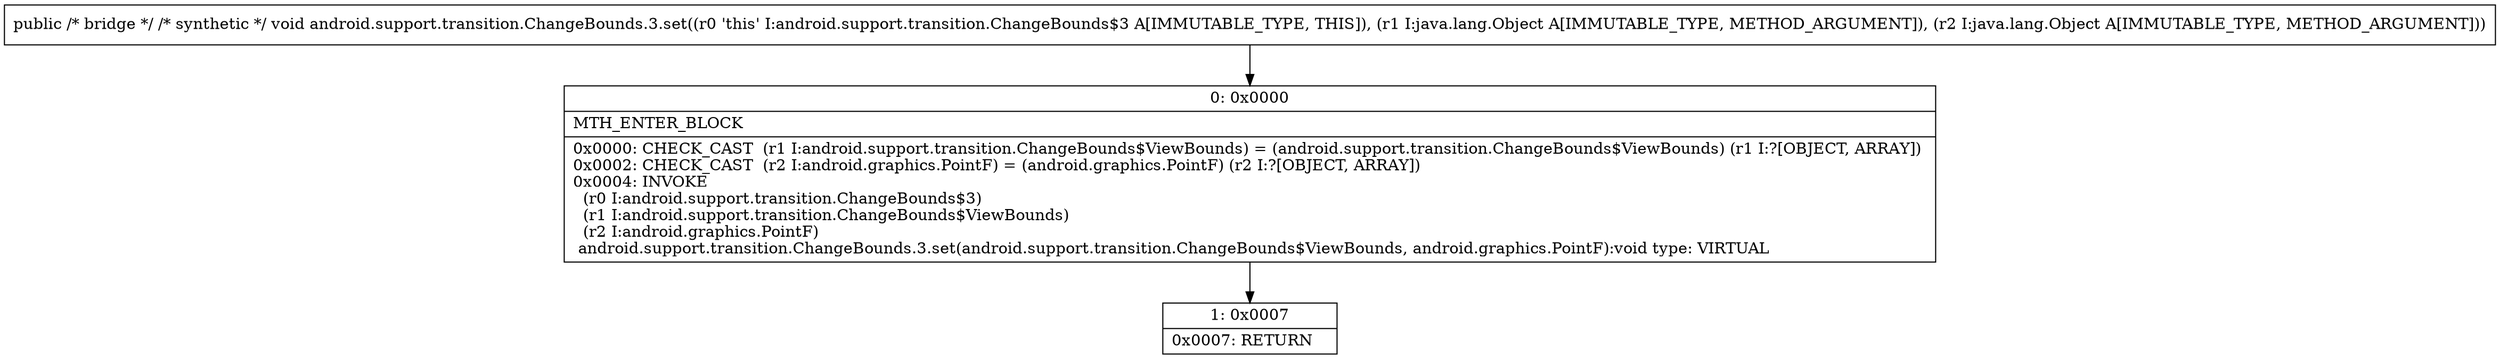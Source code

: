digraph "CFG forandroid.support.transition.ChangeBounds.3.set(Ljava\/lang\/Object;Ljava\/lang\/Object;)V" {
Node_0 [shape=record,label="{0\:\ 0x0000|MTH_ENTER_BLOCK\l|0x0000: CHECK_CAST  (r1 I:android.support.transition.ChangeBounds$ViewBounds) = (android.support.transition.ChangeBounds$ViewBounds) (r1 I:?[OBJECT, ARRAY]) \l0x0002: CHECK_CAST  (r2 I:android.graphics.PointF) = (android.graphics.PointF) (r2 I:?[OBJECT, ARRAY]) \l0x0004: INVOKE  \l  (r0 I:android.support.transition.ChangeBounds$3)\l  (r1 I:android.support.transition.ChangeBounds$ViewBounds)\l  (r2 I:android.graphics.PointF)\l android.support.transition.ChangeBounds.3.set(android.support.transition.ChangeBounds$ViewBounds, android.graphics.PointF):void type: VIRTUAL \l}"];
Node_1 [shape=record,label="{1\:\ 0x0007|0x0007: RETURN   \l}"];
MethodNode[shape=record,label="{public \/* bridge *\/ \/* synthetic *\/ void android.support.transition.ChangeBounds.3.set((r0 'this' I:android.support.transition.ChangeBounds$3 A[IMMUTABLE_TYPE, THIS]), (r1 I:java.lang.Object A[IMMUTABLE_TYPE, METHOD_ARGUMENT]), (r2 I:java.lang.Object A[IMMUTABLE_TYPE, METHOD_ARGUMENT])) }"];
MethodNode -> Node_0;
Node_0 -> Node_1;
}

